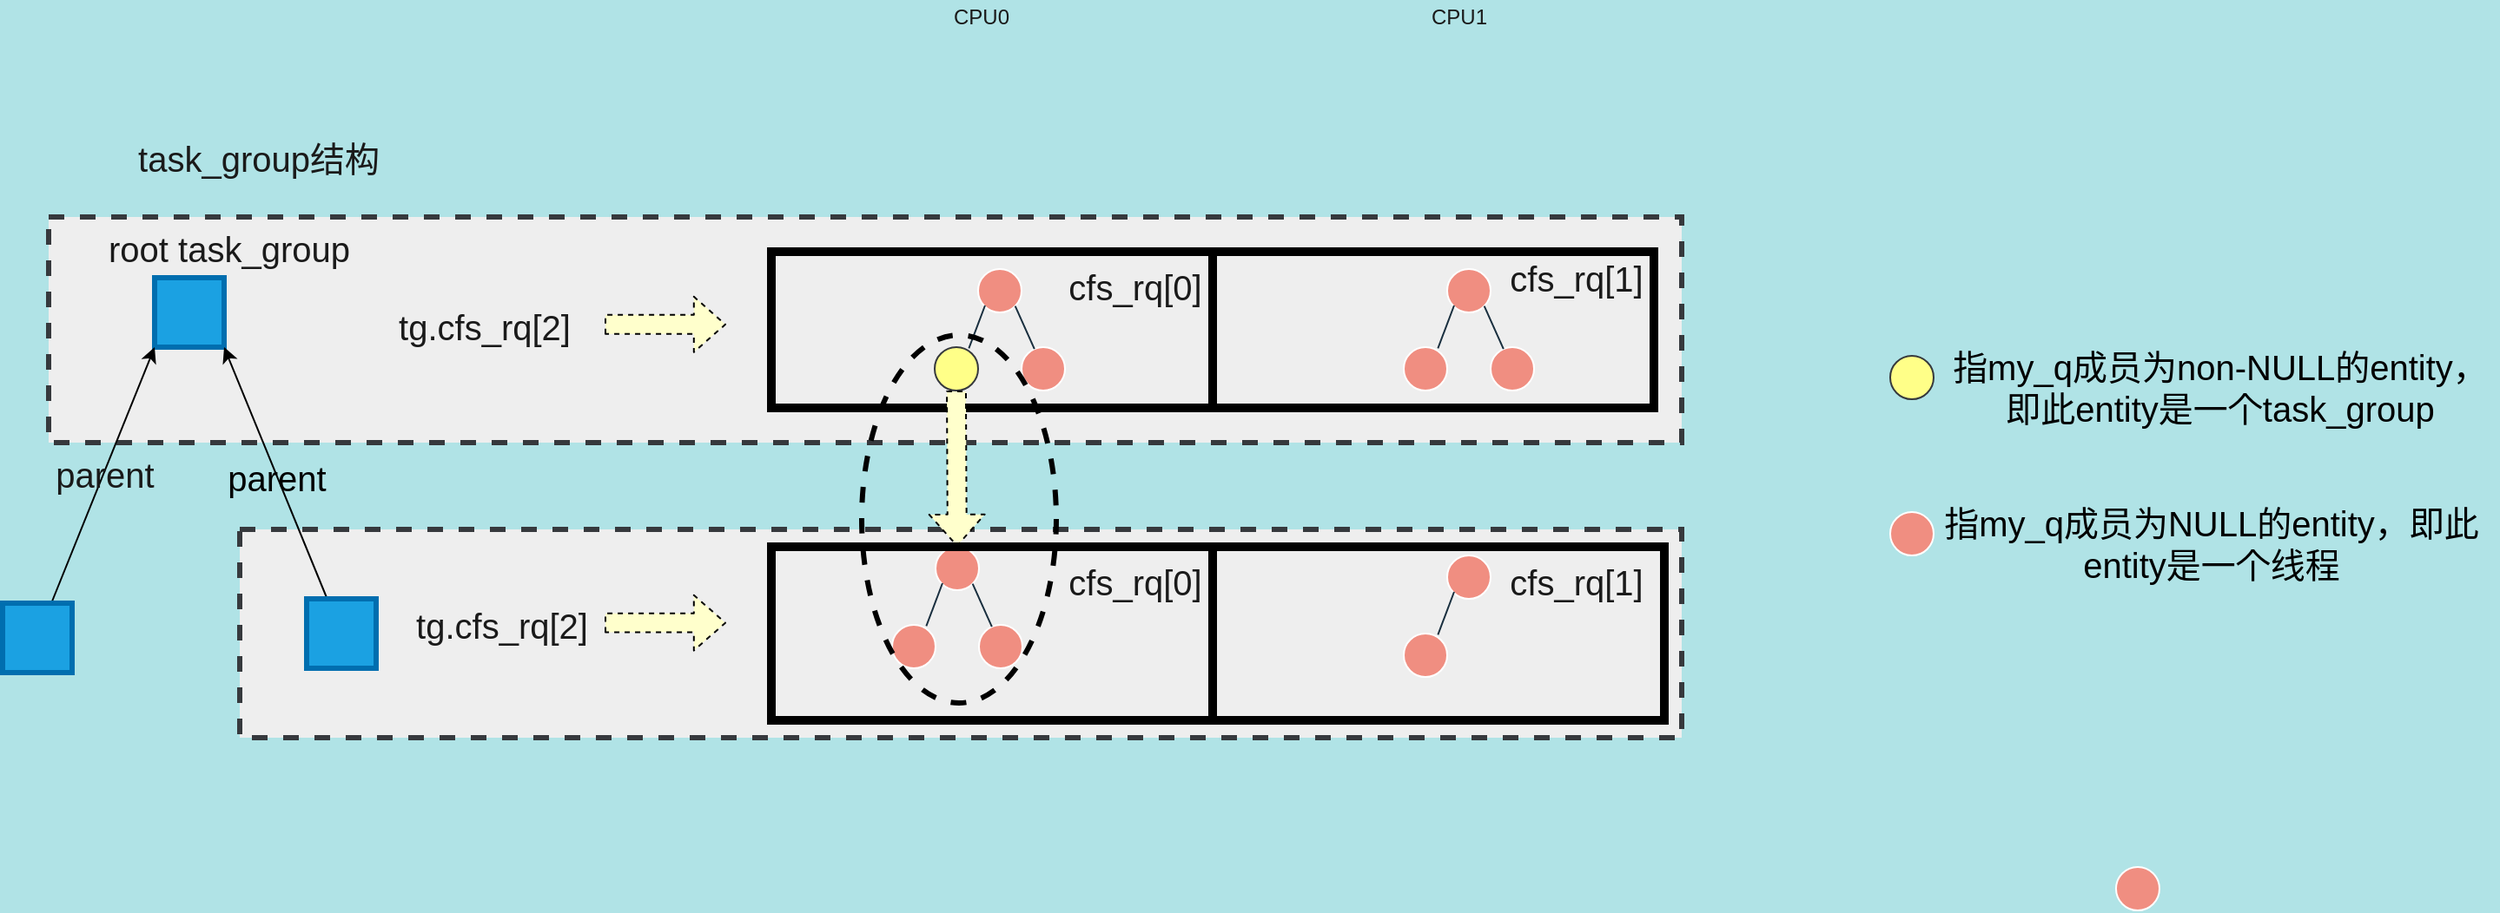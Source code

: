 <mxfile version="14.8.6" type="github">
  <diagram id="AehVrfmtsksNN9VQQM8J" name="Page-1">
    <mxGraphModel dx="1758" dy="1052" grid="1" gridSize="10" guides="1" tooltips="1" connect="1" arrows="1" fold="1" page="1" pageScale="1" pageWidth="827" pageHeight="1169" background="#B0E3E6" math="0" shadow="0">
      <root>
        <mxCell id="0" />
        <mxCell id="1" parent="0" />
        <mxCell id="AujPZ3HMkbZWtpJx0dt8-113" value="" style="rounded=0;whiteSpace=wrap;html=1;sketch=0;fontSize=20;fontColor=#1A1A1A;fillColor=none;strokeWidth=5;" vertex="1" parent="1">
          <mxGeometry x="1120" y="650" width="254" height="90" as="geometry" />
        </mxCell>
        <mxCell id="AujPZ3HMkbZWtpJx0dt8-89" value="" style="rounded=0;whiteSpace=wrap;html=1;sketch=0;fontSize=20;fillColor=#eeeeee;strokeWidth=3;dashed=1;strokeColor=#36393d;" vertex="1" parent="1">
          <mxGeometry x="450" y="460" width="940" height="130" as="geometry" />
        </mxCell>
        <mxCell id="AujPZ3HMkbZWtpJx0dt8-104" value="" style="rounded=0;whiteSpace=wrap;html=1;sketch=0;fontSize=20;fillColor=#eeeeee;strokeWidth=3;dashed=1;strokeColor=#36393d;" vertex="1" parent="1">
          <mxGeometry x="560" y="640" width="830" height="120" as="geometry" />
        </mxCell>
        <mxCell id="AujPZ3HMkbZWtpJx0dt8-78" value="" style="rounded=0;whiteSpace=wrap;html=1;sketch=0;fontSize=20;fontColor=#1A1A1A;fillColor=none;strokeWidth=5;" vertex="1" parent="1">
          <mxGeometry x="1120" y="480" width="254" height="90" as="geometry" />
        </mxCell>
        <mxCell id="AujPZ3HMkbZWtpJx0dt8-77" value="" style="rounded=0;whiteSpace=wrap;html=1;sketch=0;fontSize=20;fontColor=#1A1A1A;fillColor=none;strokeWidth=5;" vertex="1" parent="1">
          <mxGeometry x="866" y="480" width="254" height="90" as="geometry" />
        </mxCell>
        <mxCell id="AujPZ3HMkbZWtpJx0dt8-32" value="" style="ellipse;whiteSpace=wrap;html=1;aspect=fixed;rounded=0;sketch=0;fontColor=#1A1A1A;strokeColor=#FFFFFF;fillColor=#F08E81;" vertex="1" parent="1">
          <mxGeometry x="960.5" y="650" width="25" height="25" as="geometry" />
        </mxCell>
        <mxCell id="AujPZ3HMkbZWtpJx0dt8-33" value="" style="ellipse;whiteSpace=wrap;html=1;aspect=fixed;rounded=0;sketch=0;fontColor=#1A1A1A;strokeColor=#FFFFFF;fillColor=#F08E81;" vertex="1" parent="1">
          <mxGeometry x="985.5" y="695" width="25" height="25" as="geometry" />
        </mxCell>
        <mxCell id="AujPZ3HMkbZWtpJx0dt8-34" value="" style="ellipse;whiteSpace=wrap;html=1;aspect=fixed;rounded=0;sketch=0;fontColor=#1A1A1A;strokeColor=#FFFFFF;fillColor=#F08E81;" vertex="1" parent="1">
          <mxGeometry x="935.5" y="695" width="25" height="25" as="geometry" />
        </mxCell>
        <mxCell id="AujPZ3HMkbZWtpJx0dt8-35" value="" style="ellipse;whiteSpace=wrap;html=1;aspect=fixed;rounded=0;sketch=0;fontColor=#1A1A1A;strokeColor=#FFFFFF;fillColor=#F08E81;" vertex="1" parent="1">
          <mxGeometry x="1510" y="630" width="25" height="25" as="geometry" />
        </mxCell>
        <mxCell id="AujPZ3HMkbZWtpJx0dt8-36" value="" style="ellipse;whiteSpace=wrap;html=1;aspect=fixed;rounded=0;sketch=0;fontColor=#1A1A1A;strokeColor=#FFFFFF;fillColor=#F08E81;" vertex="1" parent="1">
          <mxGeometry x="1640" y="834.5" width="25" height="25" as="geometry" />
        </mxCell>
        <mxCell id="AujPZ3HMkbZWtpJx0dt8-40" value="" style="endArrow=none;html=1;fontColor=#1A1A1A;strokeColor=#182E3E;entryX=1;entryY=1;entryDx=0;entryDy=0;" edge="1" parent="1" source="AujPZ3HMkbZWtpJx0dt8-33" target="AujPZ3HMkbZWtpJx0dt8-32">
          <mxGeometry width="50" height="50" relative="1" as="geometry">
            <mxPoint x="1020.5" y="655" as="sourcePoint" />
            <mxPoint x="990.5" y="675" as="targetPoint" />
          </mxGeometry>
        </mxCell>
        <mxCell id="AujPZ3HMkbZWtpJx0dt8-42" value="" style="endArrow=none;html=1;fontColor=#1A1A1A;strokeColor=#182E3E;exitX=0.787;exitY=0.027;exitDx=0;exitDy=0;exitPerimeter=0;" edge="1" parent="1" source="AujPZ3HMkbZWtpJx0dt8-34">
          <mxGeometry width="50" height="50" relative="1" as="geometry">
            <mxPoint x="1002.923" y="706.077" as="sourcePoint" />
            <mxPoint x="964.5" y="671" as="targetPoint" />
          </mxGeometry>
        </mxCell>
        <mxCell id="AujPZ3HMkbZWtpJx0dt8-51" value="" style="ellipse;whiteSpace=wrap;html=1;aspect=fixed;rounded=0;sketch=0;fontColor=#1A1A1A;strokeColor=#FFFFFF;fillColor=#F08E81;" vertex="1" parent="1">
          <mxGeometry x="1255" y="655" width="25" height="25" as="geometry" />
        </mxCell>
        <mxCell id="AujPZ3HMkbZWtpJx0dt8-53" value="" style="ellipse;whiteSpace=wrap;html=1;aspect=fixed;rounded=0;sketch=0;fontColor=#1A1A1A;strokeColor=#FFFFFF;fillColor=#F08E81;" vertex="1" parent="1">
          <mxGeometry x="1230" y="700" width="25" height="25" as="geometry" />
        </mxCell>
        <mxCell id="AujPZ3HMkbZWtpJx0dt8-55" value="" style="endArrow=none;html=1;fontColor=#1A1A1A;strokeColor=#182E3E;exitX=0.787;exitY=0.027;exitDx=0;exitDy=0;exitPerimeter=0;" edge="1" parent="1" source="AujPZ3HMkbZWtpJx0dt8-53">
          <mxGeometry width="50" height="50" relative="1" as="geometry">
            <mxPoint x="1297.423" y="711.077" as="sourcePoint" />
            <mxPoint x="1259" y="676" as="targetPoint" />
          </mxGeometry>
        </mxCell>
        <mxCell id="AujPZ3HMkbZWtpJx0dt8-56" value="" style="ellipse;whiteSpace=wrap;html=1;aspect=fixed;rounded=0;sketch=0;fontColor=#1A1A1A;strokeColor=#FFFFFF;fillColor=#F08E81;" vertex="1" parent="1">
          <mxGeometry x="985" y="490" width="25" height="25" as="geometry" />
        </mxCell>
        <mxCell id="AujPZ3HMkbZWtpJx0dt8-57" value="" style="ellipse;whiteSpace=wrap;html=1;aspect=fixed;rounded=0;sketch=0;fontColor=#1A1A1A;strokeColor=#FFFFFF;fillColor=#F08E81;" vertex="1" parent="1">
          <mxGeometry x="1010" y="535" width="25" height="25" as="geometry" />
        </mxCell>
        <mxCell id="AujPZ3HMkbZWtpJx0dt8-58" value="" style="ellipse;whiteSpace=wrap;html=1;aspect=fixed;rounded=0;sketch=0;strokeColor=#36393d;fillColor=#ffff88;" vertex="1" parent="1">
          <mxGeometry x="960" y="535" width="25" height="25" as="geometry" />
        </mxCell>
        <mxCell id="AujPZ3HMkbZWtpJx0dt8-59" value="" style="endArrow=none;html=1;fontColor=#1A1A1A;strokeColor=#182E3E;entryX=1;entryY=1;entryDx=0;entryDy=0;" edge="1" parent="1" source="AujPZ3HMkbZWtpJx0dt8-57" target="AujPZ3HMkbZWtpJx0dt8-56">
          <mxGeometry width="50" height="50" relative="1" as="geometry">
            <mxPoint x="1045" y="495" as="sourcePoint" />
            <mxPoint x="1015" y="515" as="targetPoint" />
          </mxGeometry>
        </mxCell>
        <mxCell id="AujPZ3HMkbZWtpJx0dt8-60" value="" style="endArrow=none;html=1;fontColor=#1A1A1A;strokeColor=#182E3E;exitX=0.787;exitY=0.027;exitDx=0;exitDy=0;exitPerimeter=0;" edge="1" parent="1" source="AujPZ3HMkbZWtpJx0dt8-58">
          <mxGeometry width="50" height="50" relative="1" as="geometry">
            <mxPoint x="1027.423" y="546.077" as="sourcePoint" />
            <mxPoint x="989" y="511" as="targetPoint" />
          </mxGeometry>
        </mxCell>
        <mxCell id="AujPZ3HMkbZWtpJx0dt8-61" value="" style="ellipse;whiteSpace=wrap;html=1;aspect=fixed;rounded=0;sketch=0;fontColor=#1A1A1A;strokeColor=#FFFFFF;fillColor=#F08E81;" vertex="1" parent="1">
          <mxGeometry x="1255" y="490" width="25" height="25" as="geometry" />
        </mxCell>
        <mxCell id="AujPZ3HMkbZWtpJx0dt8-62" value="" style="ellipse;whiteSpace=wrap;html=1;aspect=fixed;rounded=0;sketch=0;fontColor=#1A1A1A;strokeColor=#FFFFFF;fillColor=#F08E81;" vertex="1" parent="1">
          <mxGeometry x="1280" y="535" width="25" height="25" as="geometry" />
        </mxCell>
        <mxCell id="AujPZ3HMkbZWtpJx0dt8-63" value="" style="ellipse;whiteSpace=wrap;html=1;aspect=fixed;rounded=0;sketch=0;fontColor=#1A1A1A;strokeColor=#FFFFFF;fillColor=#F08E81;" vertex="1" parent="1">
          <mxGeometry x="1230" y="535" width="25" height="25" as="geometry" />
        </mxCell>
        <mxCell id="AujPZ3HMkbZWtpJx0dt8-64" value="" style="endArrow=none;html=1;fontColor=#1A1A1A;strokeColor=#182E3E;entryX=1;entryY=1;entryDx=0;entryDy=0;" edge="1" parent="1" source="AujPZ3HMkbZWtpJx0dt8-62" target="AujPZ3HMkbZWtpJx0dt8-61">
          <mxGeometry width="50" height="50" relative="1" as="geometry">
            <mxPoint x="1315" y="495" as="sourcePoint" />
            <mxPoint x="1285" y="515" as="targetPoint" />
          </mxGeometry>
        </mxCell>
        <mxCell id="AujPZ3HMkbZWtpJx0dt8-65" value="" style="endArrow=none;html=1;fontColor=#1A1A1A;strokeColor=#182E3E;exitX=0.787;exitY=0.027;exitDx=0;exitDy=0;exitPerimeter=0;" edge="1" parent="1" source="AujPZ3HMkbZWtpJx0dt8-63">
          <mxGeometry width="50" height="50" relative="1" as="geometry">
            <mxPoint x="1297.423" y="546.077" as="sourcePoint" />
            <mxPoint x="1259" y="511" as="targetPoint" />
          </mxGeometry>
        </mxCell>
        <mxCell id="AujPZ3HMkbZWtpJx0dt8-67" value="" style="shape=image;html=1;verticalAlign=top;verticalLabelPosition=bottom;labelBackgroundColor=#ffffff;imageAspect=0;aspect=fixed;image=https://cdn3.iconfinder.com/data/icons/humano2/128x128/devices/cpu.png;rounded=0;sketch=0;fontColor=#1A1A1A;strokeColor=#FFFFFF;fillColor=#F08E81;" vertex="1" parent="1">
          <mxGeometry x="957" y="365" width="73" height="73" as="geometry" />
        </mxCell>
        <mxCell id="AujPZ3HMkbZWtpJx0dt8-68" value="" style="shape=image;html=1;verticalAlign=top;verticalLabelPosition=bottom;labelBackgroundColor=#ffffff;imageAspect=0;aspect=fixed;image=https://cdn3.iconfinder.com/data/icons/humano2/128x128/devices/cpu.png;rounded=0;sketch=0;fontColor=#1A1A1A;strokeColor=#FFFFFF;fillColor=#F08E81;" vertex="1" parent="1">
          <mxGeometry x="1232" y="365" width="73" height="73" as="geometry" />
        </mxCell>
        <mxCell id="AujPZ3HMkbZWtpJx0dt8-70" value="cfs_rq[0]" style="text;html=1;resizable=0;autosize=1;align=center;verticalAlign=middle;points=[];fillColor=none;strokeColor=none;rounded=0;sketch=0;fontColor=#1A1A1A;fontSize=20;" vertex="1" parent="1">
          <mxGeometry x="1030" y="485" width="90" height="30" as="geometry" />
        </mxCell>
        <mxCell id="AujPZ3HMkbZWtpJx0dt8-71" value="CPU0" style="text;html=1;strokeColor=none;fillColor=none;align=center;verticalAlign=middle;whiteSpace=wrap;rounded=0;sketch=0;fontColor=#1A1A1A;" vertex="1" parent="1">
          <mxGeometry x="967" y="335" width="40" height="20" as="geometry" />
        </mxCell>
        <mxCell id="AujPZ3HMkbZWtpJx0dt8-72" value="CPU1" style="text;html=1;strokeColor=none;fillColor=none;align=center;verticalAlign=middle;whiteSpace=wrap;rounded=0;sketch=0;fontColor=#1A1A1A;" vertex="1" parent="1">
          <mxGeometry x="1242" y="345" width="40" as="geometry" />
        </mxCell>
        <mxCell id="AujPZ3HMkbZWtpJx0dt8-85" value="root task_group" style="text;html=1;strokeColor=none;fillColor=none;align=center;verticalAlign=middle;whiteSpace=wrap;rounded=0;sketch=0;fontSize=20;fontColor=#1A1A1A;" vertex="1" parent="1">
          <mxGeometry x="463.5" y="465" width="180" height="25" as="geometry" />
        </mxCell>
        <mxCell id="AujPZ3HMkbZWtpJx0dt8-87" value="tg.cfs_rq[2]" style="text;html=1;strokeColor=none;fillColor=none;align=center;verticalAlign=middle;whiteSpace=wrap;rounded=0;sketch=0;fontSize=20;fontColor=#1A1A1A;" vertex="1" parent="1">
          <mxGeometry x="611" y="510" width="180" height="25" as="geometry" />
        </mxCell>
        <mxCell id="AujPZ3HMkbZWtpJx0dt8-88" value="" style="shape=flexArrow;endArrow=classic;html=1;shadow=0;fontSize=20;fontColor=#1A1A1A;strokeColor=#000000;width=10.952;endSize=5.7;fillColor=#FFFFCC;dashed=1;" edge="1" parent="1">
          <mxGeometry width="50" height="50" relative="1" as="geometry">
            <mxPoint x="770" y="521.91" as="sourcePoint" />
            <mxPoint x="840" y="521.91" as="targetPoint" />
          </mxGeometry>
        </mxCell>
        <mxCell id="AujPZ3HMkbZWtpJx0dt8-93" value="" style="whiteSpace=wrap;html=1;aspect=fixed;rounded=0;sketch=0;fontSize=20;strokeColor=#006EAF;strokeWidth=3;fillColor=#1ba1e2;fontColor=#ffffff;" vertex="1" parent="1">
          <mxGeometry x="511" y="495" width="40" height="40" as="geometry" />
        </mxCell>
        <mxCell id="AujPZ3HMkbZWtpJx0dt8-100" style="edgeStyle=none;rounded=1;sketch=0;orthogonalLoop=1;jettySize=auto;html=1;shadow=0;fontSize=20;fontColor=#1A1A1A;strokeColor=#000000;fillColor=#FFFFCC;gradientColor=none;entryX=0;entryY=1;entryDx=0;entryDy=0;" edge="1" parent="1" source="AujPZ3HMkbZWtpJx0dt8-94" target="AujPZ3HMkbZWtpJx0dt8-93">
          <mxGeometry relative="1" as="geometry" />
        </mxCell>
        <mxCell id="AujPZ3HMkbZWtpJx0dt8-102" value="parent" style="edgeLabel;html=1;align=center;verticalAlign=middle;resizable=0;points=[];fontSize=20;fontColor=#1A1A1A;labelBackgroundColor=none;" vertex="1" connectable="0" parent="AujPZ3HMkbZWtpJx0dt8-100">
          <mxGeometry x="0.021" relative="1" as="geometry">
            <mxPoint as="offset" />
          </mxGeometry>
        </mxCell>
        <mxCell id="AujPZ3HMkbZWtpJx0dt8-94" value="" style="whiteSpace=wrap;html=1;aspect=fixed;rounded=0;sketch=0;fontSize=20;strokeColor=#006EAF;strokeWidth=3;fillColor=#1ba1e2;fontColor=#ffffff;" vertex="1" parent="1">
          <mxGeometry x="423.5" y="682.5" width="40" height="40" as="geometry" />
        </mxCell>
        <mxCell id="AujPZ3HMkbZWtpJx0dt8-101" style="edgeStyle=none;rounded=1;sketch=0;orthogonalLoop=1;jettySize=auto;html=1;entryX=1;entryY=1;entryDx=0;entryDy=0;shadow=0;fontSize=20;fontColor=#1A1A1A;strokeColor=#000000;fillColor=#FFFFCC;gradientColor=none;" edge="1" parent="1" source="AujPZ3HMkbZWtpJx0dt8-95" target="AujPZ3HMkbZWtpJx0dt8-93">
          <mxGeometry relative="1" as="geometry" />
        </mxCell>
        <mxCell id="AujPZ3HMkbZWtpJx0dt8-103" value="parent" style="edgeLabel;html=1;align=center;verticalAlign=middle;resizable=0;points=[];fontSize=20;labelBackgroundColor=none;" vertex="1" connectable="0" parent="AujPZ3HMkbZWtpJx0dt8-101">
          <mxGeometry x="-0.025" y="1" relative="1" as="geometry">
            <mxPoint as="offset" />
          </mxGeometry>
        </mxCell>
        <mxCell id="AujPZ3HMkbZWtpJx0dt8-95" value="" style="whiteSpace=wrap;html=1;aspect=fixed;rounded=0;sketch=0;fontSize=20;strokeColor=#006EAF;strokeWidth=3;fillColor=#1ba1e2;fontColor=#ffffff;" vertex="1" parent="1">
          <mxGeometry x="598.5" y="680" width="40" height="40" as="geometry" />
        </mxCell>
        <mxCell id="AujPZ3HMkbZWtpJx0dt8-96" value="task_group结构" style="text;html=1;strokeColor=none;fillColor=none;align=center;verticalAlign=middle;whiteSpace=wrap;rounded=0;sketch=0;fontSize=20;fontColor=#1A1A1A;" vertex="1" parent="1">
          <mxGeometry x="481" y="413" width="180" height="25" as="geometry" />
        </mxCell>
        <mxCell id="AujPZ3HMkbZWtpJx0dt8-105" value="tg.cfs_rq[2]" style="text;html=1;strokeColor=none;fillColor=none;align=center;verticalAlign=middle;whiteSpace=wrap;rounded=0;sketch=0;fontSize=20;fontColor=#1A1A1A;" vertex="1" parent="1">
          <mxGeometry x="621" y="682.5" width="180" height="25" as="geometry" />
        </mxCell>
        <mxCell id="AujPZ3HMkbZWtpJx0dt8-108" value="" style="shape=flexArrow;endArrow=classic;html=1;shadow=0;fontSize=20;fontColor=#1A1A1A;strokeColor=#000000;width=10.952;endSize=5.7;fillColor=#FFFFCC;dashed=1;" edge="1" parent="1">
          <mxGeometry width="50" height="50" relative="1" as="geometry">
            <mxPoint x="770" y="693.82" as="sourcePoint" />
            <mxPoint x="840" y="693.82" as="targetPoint" />
          </mxGeometry>
        </mxCell>
        <mxCell id="AujPZ3HMkbZWtpJx0dt8-110" value="" style="shape=flexArrow;endArrow=classic;html=1;shadow=0;fontSize=20;fontColor=#1A1A1A;strokeColor=#000000;width=10.952;endSize=5.7;fillColor=#FFFFCC;exitX=0.5;exitY=1;exitDx=0;exitDy=0;dashed=1;" edge="1" parent="1" source="AujPZ3HMkbZWtpJx0dt8-58" target="AujPZ3HMkbZWtpJx0dt8-32">
          <mxGeometry width="50" height="50" relative="1" as="geometry">
            <mxPoint x="972.76" y="570" as="sourcePoint" />
            <mxPoint x="972.76" y="630" as="targetPoint" />
          </mxGeometry>
        </mxCell>
        <mxCell id="AujPZ3HMkbZWtpJx0dt8-112" value="" style="rounded=0;whiteSpace=wrap;html=1;sketch=0;fontSize=20;fontColor=#1A1A1A;fillColor=none;strokeWidth=5;" vertex="1" parent="1">
          <mxGeometry x="866" y="650" width="254" height="100" as="geometry" />
        </mxCell>
        <mxCell id="AujPZ3HMkbZWtpJx0dt8-114" value="cfs_rq[0]" style="text;html=1;resizable=0;autosize=1;align=center;verticalAlign=middle;points=[];fillColor=none;strokeColor=none;rounded=0;sketch=0;fontColor=#1A1A1A;fontSize=20;" vertex="1" parent="1">
          <mxGeometry x="1030" y="655" width="90" height="30" as="geometry" />
        </mxCell>
        <mxCell id="AujPZ3HMkbZWtpJx0dt8-115" value="cfs_rq[1]" style="text;html=1;resizable=0;autosize=1;align=center;verticalAlign=middle;points=[];fillColor=none;strokeColor=none;rounded=0;sketch=0;fontColor=#1A1A1A;fontSize=20;" vertex="1" parent="1">
          <mxGeometry x="1284" y="655" width="90" height="30" as="geometry" />
        </mxCell>
        <mxCell id="AujPZ3HMkbZWtpJx0dt8-116" value="cfs_rq[1]" style="text;html=1;resizable=0;autosize=1;align=center;verticalAlign=middle;points=[];fillColor=none;strokeColor=none;rounded=0;sketch=0;fontColor=#1A1A1A;fontSize=20;" vertex="1" parent="1">
          <mxGeometry x="1284" y="480" width="90" height="30" as="geometry" />
        </mxCell>
        <mxCell id="AujPZ3HMkbZWtpJx0dt8-118" value="" style="ellipse;whiteSpace=wrap;html=1;aspect=fixed;rounded=0;sketch=0;strokeColor=#36393d;fillColor=#ffff88;" vertex="1" parent="1">
          <mxGeometry x="1510" y="540" width="25" height="25" as="geometry" />
        </mxCell>
        <mxCell id="AujPZ3HMkbZWtpJx0dt8-119" style="edgeStyle=none;rounded=1;sketch=0;orthogonalLoop=1;jettySize=auto;html=1;exitX=0.5;exitY=0;exitDx=0;exitDy=0;shadow=0;dashed=1;fontSize=20;fontColor=#000000;strokeColor=#000000;fillColor=#FFFFCC;gradientColor=none;" edge="1" parent="1" source="AujPZ3HMkbZWtpJx0dt8-118" target="AujPZ3HMkbZWtpJx0dt8-118">
          <mxGeometry relative="1" as="geometry" />
        </mxCell>
        <mxCell id="AujPZ3HMkbZWtpJx0dt8-120" value="" style="rounded=0;whiteSpace=wrap;html=1;sketch=0;fontSize=20;fontColor=#1A1A1A;fillColor=none;strokeWidth=5;" vertex="1" parent="1">
          <mxGeometry x="1120" y="650" width="260" height="100" as="geometry" />
        </mxCell>
        <mxCell id="AujPZ3HMkbZWtpJx0dt8-121" value="指my_q成员为non-NULL的entity，即此entity是一个task_group" style="text;html=1;strokeColor=none;fillColor=none;align=center;verticalAlign=middle;whiteSpace=wrap;rounded=0;dashed=1;labelBackgroundColor=none;sketch=0;fontSize=20;fontColor=#000000;" vertex="1" parent="1">
          <mxGeometry x="1540" y="555" width="320" height="5" as="geometry" />
        </mxCell>
        <mxCell id="AujPZ3HMkbZWtpJx0dt8-122" value="指my_q成员为NULL的entity，即此entity是一个线程" style="text;html=1;strokeColor=none;fillColor=none;align=center;verticalAlign=middle;whiteSpace=wrap;rounded=0;dashed=1;labelBackgroundColor=none;sketch=0;fontSize=20;fontColor=#000000;" vertex="1" parent="1">
          <mxGeometry x="1535" y="645" width="320" height="5" as="geometry" />
        </mxCell>
        <mxCell id="AujPZ3HMkbZWtpJx0dt8-106" value="" style="ellipse;whiteSpace=wrap;html=1;rounded=0;labelBackgroundColor=none;sketch=0;fontSize=20;fontColor=#000000;strokeColor=#000000;strokeWidth=3;gradientColor=none;fillColor=none;dashed=1;" vertex="1" parent="1">
          <mxGeometry x="918" y="528" width="112" height="212" as="geometry" />
        </mxCell>
      </root>
    </mxGraphModel>
  </diagram>
</mxfile>
